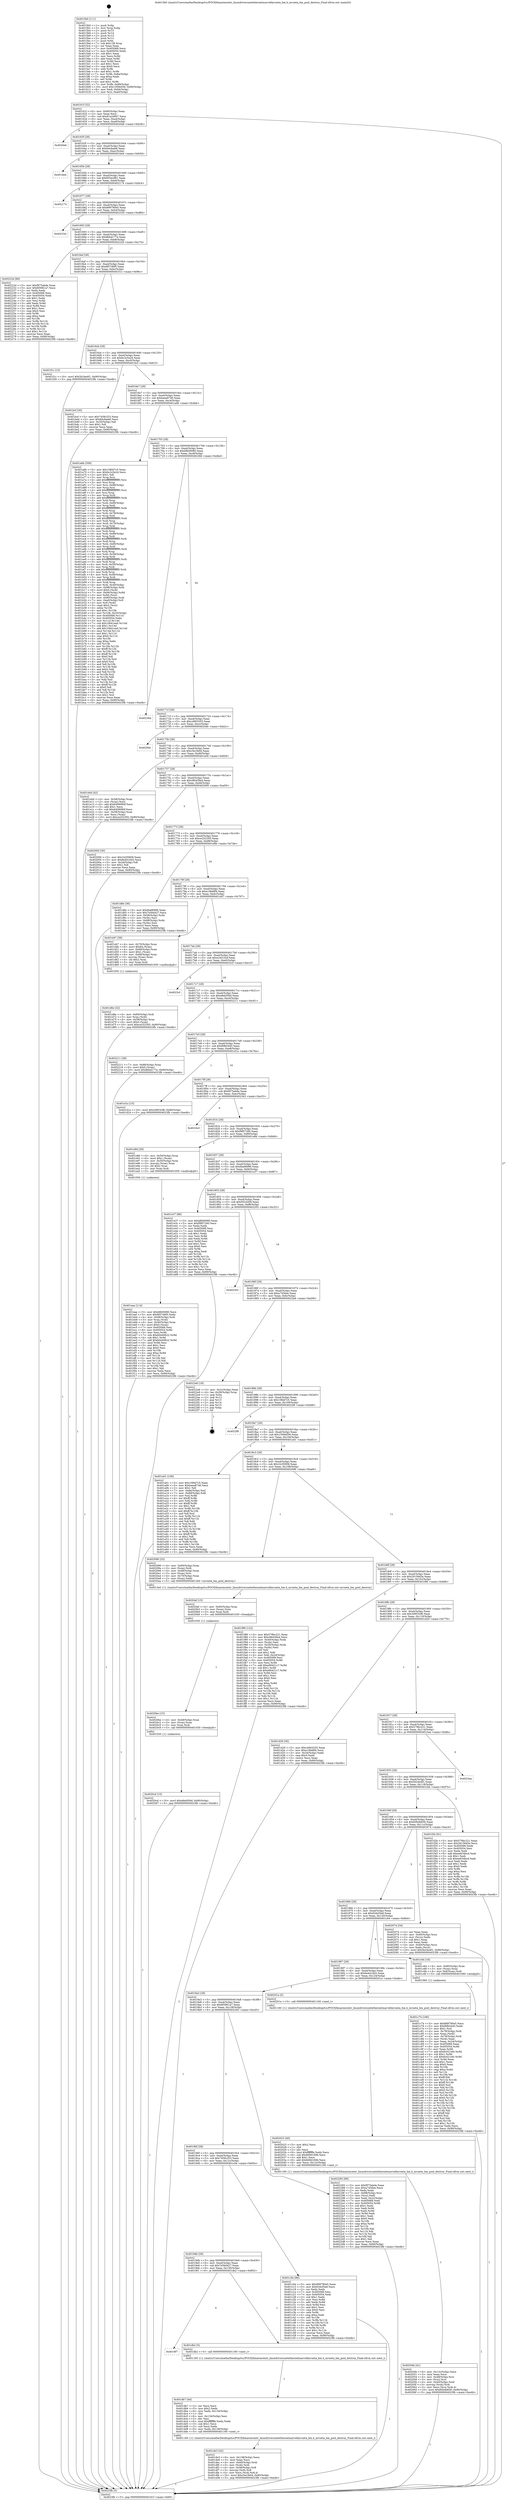 digraph "0x4015b0" {
  label = "0x4015b0 (/mnt/c/Users/mathe/Desktop/tcc/POCII/binaries/extr_linuxdriversnetethernetmarvellmvneta_bm.h_mvneta_bm_pool_destroy_Final-ollvm.out::main(0))"
  labelloc = "t"
  node[shape=record]

  Entry [label="",width=0.3,height=0.3,shape=circle,fillcolor=black,style=filled]
  "0x40161f" [label="{
     0x40161f [32]\l
     | [instrs]\l
     &nbsp;&nbsp;0x40161f \<+6\>: mov -0x90(%rbp),%eax\l
     &nbsp;&nbsp;0x401625 \<+2\>: mov %eax,%ecx\l
     &nbsp;&nbsp;0x401627 \<+6\>: sub $0x81a2d907,%ecx\l
     &nbsp;&nbsp;0x40162d \<+6\>: mov %eax,-0xa4(%rbp)\l
     &nbsp;&nbsp;0x401633 \<+6\>: mov %ecx,-0xa8(%rbp)\l
     &nbsp;&nbsp;0x401639 \<+6\>: je 00000000004020eb \<main+0xb3b\>\l
  }"]
  "0x4020eb" [label="{
     0x4020eb\l
  }", style=dashed]
  "0x40163f" [label="{
     0x40163f [28]\l
     | [instrs]\l
     &nbsp;&nbsp;0x40163f \<+5\>: jmp 0000000000401644 \<main+0x94\>\l
     &nbsp;&nbsp;0x401644 \<+6\>: mov -0xa4(%rbp),%eax\l
     &nbsp;&nbsp;0x40164a \<+5\>: sub $0x84cfaab6,%eax\l
     &nbsp;&nbsp;0x40164f \<+6\>: mov %eax,-0xac(%rbp)\l
     &nbsp;&nbsp;0x401655 \<+6\>: je 0000000000401bed \<main+0x63d\>\l
  }"]
  Exit [label="",width=0.3,height=0.3,shape=circle,fillcolor=black,style=filled,peripheries=2]
  "0x401bed" [label="{
     0x401bed\l
  }", style=dashed]
  "0x40165b" [label="{
     0x40165b [28]\l
     | [instrs]\l
     &nbsp;&nbsp;0x40165b \<+5\>: jmp 0000000000401660 \<main+0xb0\>\l
     &nbsp;&nbsp;0x401660 \<+6\>: mov -0xa4(%rbp),%eax\l
     &nbsp;&nbsp;0x401666 \<+5\>: sub $0x855ec861,%eax\l
     &nbsp;&nbsp;0x40166b \<+6\>: mov %eax,-0xb0(%rbp)\l
     &nbsp;&nbsp;0x401671 \<+6\>: je 0000000000402174 \<main+0xbc4\>\l
  }"]
  "0x4020cd" [label="{
     0x4020cd [15]\l
     | [instrs]\l
     &nbsp;&nbsp;0x4020cd \<+10\>: movl $0xefeb056d,-0x90(%rbp)\l
     &nbsp;&nbsp;0x4020d7 \<+5\>: jmp 00000000004023fb \<main+0xe4b\>\l
  }"]
  "0x402174" [label="{
     0x402174\l
  }", style=dashed]
  "0x401677" [label="{
     0x401677 [28]\l
     | [instrs]\l
     &nbsp;&nbsp;0x401677 \<+5\>: jmp 000000000040167c \<main+0xcc\>\l
     &nbsp;&nbsp;0x40167c \<+6\>: mov -0xa4(%rbp),%eax\l
     &nbsp;&nbsp;0x401682 \<+5\>: sub $0x899780e5,%eax\l
     &nbsp;&nbsp;0x401687 \<+6\>: mov %eax,-0xb4(%rbp)\l
     &nbsp;&nbsp;0x40168d \<+6\>: je 000000000040233d \<main+0xd8d\>\l
  }"]
  "0x4020be" [label="{
     0x4020be [15]\l
     | [instrs]\l
     &nbsp;&nbsp;0x4020be \<+4\>: mov -0x48(%rbp),%rax\l
     &nbsp;&nbsp;0x4020c2 \<+3\>: mov (%rax),%rax\l
     &nbsp;&nbsp;0x4020c5 \<+3\>: mov %rax,%rdi\l
     &nbsp;&nbsp;0x4020c8 \<+5\>: call 0000000000401030 \<free@plt\>\l
     | [calls]\l
     &nbsp;&nbsp;0x401030 \{1\} (unknown)\l
  }"]
  "0x40233d" [label="{
     0x40233d\l
  }", style=dashed]
  "0x401693" [label="{
     0x401693 [28]\l
     | [instrs]\l
     &nbsp;&nbsp;0x401693 \<+5\>: jmp 0000000000401698 \<main+0xe8\>\l
     &nbsp;&nbsp;0x401698 \<+6\>: mov -0xa4(%rbp),%eax\l
     &nbsp;&nbsp;0x40169e \<+5\>: sub $0x8bbd177e,%eax\l
     &nbsp;&nbsp;0x4016a3 \<+6\>: mov %eax,-0xb8(%rbp)\l
     &nbsp;&nbsp;0x4016a9 \<+6\>: je 000000000040222d \<main+0xc7d\>\l
  }"]
  "0x4020af" [label="{
     0x4020af [15]\l
     | [instrs]\l
     &nbsp;&nbsp;0x4020af \<+4\>: mov -0x60(%rbp),%rax\l
     &nbsp;&nbsp;0x4020b3 \<+3\>: mov (%rax),%rax\l
     &nbsp;&nbsp;0x4020b6 \<+3\>: mov %rax,%rdi\l
     &nbsp;&nbsp;0x4020b9 \<+5\>: call 0000000000401030 \<free@plt\>\l
     | [calls]\l
     &nbsp;&nbsp;0x401030 \{1\} (unknown)\l
  }"]
  "0x40222d" [label="{
     0x40222d [86]\l
     | [instrs]\l
     &nbsp;&nbsp;0x40222d \<+5\>: mov $0xf975abde,%eax\l
     &nbsp;&nbsp;0x402232 \<+5\>: mov $0x6f3961a7,%ecx\l
     &nbsp;&nbsp;0x402237 \<+2\>: xor %edx,%edx\l
     &nbsp;&nbsp;0x402239 \<+7\>: mov 0x405068,%esi\l
     &nbsp;&nbsp;0x402240 \<+7\>: mov 0x405054,%edi\l
     &nbsp;&nbsp;0x402247 \<+3\>: sub $0x1,%edx\l
     &nbsp;&nbsp;0x40224a \<+3\>: mov %esi,%r8d\l
     &nbsp;&nbsp;0x40224d \<+3\>: add %edx,%r8d\l
     &nbsp;&nbsp;0x402250 \<+4\>: imul %r8d,%esi\l
     &nbsp;&nbsp;0x402254 \<+3\>: and $0x1,%esi\l
     &nbsp;&nbsp;0x402257 \<+3\>: cmp $0x0,%esi\l
     &nbsp;&nbsp;0x40225a \<+4\>: sete %r9b\l
     &nbsp;&nbsp;0x40225e \<+3\>: cmp $0xa,%edi\l
     &nbsp;&nbsp;0x402261 \<+4\>: setl %r10b\l
     &nbsp;&nbsp;0x402265 \<+3\>: mov %r9b,%r11b\l
     &nbsp;&nbsp;0x402268 \<+3\>: and %r10b,%r11b\l
     &nbsp;&nbsp;0x40226b \<+3\>: xor %r10b,%r9b\l
     &nbsp;&nbsp;0x40226e \<+3\>: or %r9b,%r11b\l
     &nbsp;&nbsp;0x402271 \<+4\>: test $0x1,%r11b\l
     &nbsp;&nbsp;0x402275 \<+3\>: cmovne %ecx,%eax\l
     &nbsp;&nbsp;0x402278 \<+6\>: mov %eax,-0x90(%rbp)\l
     &nbsp;&nbsp;0x40227e \<+5\>: jmp 00000000004023fb \<main+0xe4b\>\l
  }"]
  "0x4016af" [label="{
     0x4016af [28]\l
     | [instrs]\l
     &nbsp;&nbsp;0x4016af \<+5\>: jmp 00000000004016b4 \<main+0x104\>\l
     &nbsp;&nbsp;0x4016b4 \<+6\>: mov -0xa4(%rbp),%eax\l
     &nbsp;&nbsp;0x4016ba \<+5\>: sub $0x8f37d6f5,%eax\l
     &nbsp;&nbsp;0x4016bf \<+6\>: mov %eax,-0xbc(%rbp)\l
     &nbsp;&nbsp;0x4016c5 \<+6\>: je 0000000000401f1c \<main+0x96c\>\l
  }"]
  "0x40204b" [label="{
     0x40204b [41]\l
     | [instrs]\l
     &nbsp;&nbsp;0x40204b \<+6\>: mov -0x13c(%rbp),%ecx\l
     &nbsp;&nbsp;0x402051 \<+3\>: imul %eax,%ecx\l
     &nbsp;&nbsp;0x402054 \<+4\>: mov -0x48(%rbp),%rsi\l
     &nbsp;&nbsp;0x402058 \<+3\>: mov (%rsi),%rsi\l
     &nbsp;&nbsp;0x40205b \<+4\>: mov -0x40(%rbp),%rdi\l
     &nbsp;&nbsp;0x40205f \<+3\>: movslq (%rdi),%rdi\l
     &nbsp;&nbsp;0x402062 \<+3\>: mov %ecx,(%rsi,%rdi,4)\l
     &nbsp;&nbsp;0x402065 \<+10\>: movl $0x60b4b656,-0x90(%rbp)\l
     &nbsp;&nbsp;0x40206f \<+5\>: jmp 00000000004023fb \<main+0xe4b\>\l
  }"]
  "0x401f1c" [label="{
     0x401f1c [15]\l
     | [instrs]\l
     &nbsp;&nbsp;0x401f1c \<+10\>: movl $0x5b24e4f1,-0x90(%rbp)\l
     &nbsp;&nbsp;0x401f26 \<+5\>: jmp 00000000004023fb \<main+0xe4b\>\l
  }"]
  "0x4016cb" [label="{
     0x4016cb [28]\l
     | [instrs]\l
     &nbsp;&nbsp;0x4016cb \<+5\>: jmp 00000000004016d0 \<main+0x120\>\l
     &nbsp;&nbsp;0x4016d0 \<+6\>: mov -0xa4(%rbp),%eax\l
     &nbsp;&nbsp;0x4016d6 \<+5\>: sub $0xbc2c5e24,%eax\l
     &nbsp;&nbsp;0x4016db \<+6\>: mov %eax,-0xc0(%rbp)\l
     &nbsp;&nbsp;0x4016e1 \<+6\>: je 0000000000401bcf \<main+0x61f\>\l
  }"]
  "0x402023" [label="{
     0x402023 [40]\l
     | [instrs]\l
     &nbsp;&nbsp;0x402023 \<+5\>: mov $0x2,%ecx\l
     &nbsp;&nbsp;0x402028 \<+1\>: cltd\l
     &nbsp;&nbsp;0x402029 \<+2\>: idiv %ecx\l
     &nbsp;&nbsp;0x40202b \<+6\>: imul $0xfffffffe,%edx,%ecx\l
     &nbsp;&nbsp;0x402031 \<+6\>: sub $0x8d9d169b,%ecx\l
     &nbsp;&nbsp;0x402037 \<+3\>: add $0x1,%ecx\l
     &nbsp;&nbsp;0x40203a \<+6\>: add $0x8d9d169b,%ecx\l
     &nbsp;&nbsp;0x402040 \<+6\>: mov %ecx,-0x13c(%rbp)\l
     &nbsp;&nbsp;0x402046 \<+5\>: call 0000000000401160 \<next_i\>\l
     | [calls]\l
     &nbsp;&nbsp;0x401160 \{1\} (/mnt/c/Users/mathe/Desktop/tcc/POCII/binaries/extr_linuxdriversnetethernetmarvellmvneta_bm.h_mvneta_bm_pool_destroy_Final-ollvm.out::next_i)\l
  }"]
  "0x401bcf" [label="{
     0x401bcf [30]\l
     | [instrs]\l
     &nbsp;&nbsp;0x401bcf \<+5\>: mov $0x7458c253,%eax\l
     &nbsp;&nbsp;0x401bd4 \<+5\>: mov $0x84cfaab6,%ecx\l
     &nbsp;&nbsp;0x401bd9 \<+3\>: mov -0x35(%rbp),%dl\l
     &nbsp;&nbsp;0x401bdc \<+3\>: test $0x1,%dl\l
     &nbsp;&nbsp;0x401bdf \<+3\>: cmovne %ecx,%eax\l
     &nbsp;&nbsp;0x401be2 \<+6\>: mov %eax,-0x90(%rbp)\l
     &nbsp;&nbsp;0x401be8 \<+5\>: jmp 00000000004023fb \<main+0xe4b\>\l
  }"]
  "0x4016e7" [label="{
     0x4016e7 [28]\l
     | [instrs]\l
     &nbsp;&nbsp;0x4016e7 \<+5\>: jmp 00000000004016ec \<main+0x13c\>\l
     &nbsp;&nbsp;0x4016ec \<+6\>: mov -0xa4(%rbp),%eax\l
     &nbsp;&nbsp;0x4016f2 \<+5\>: sub $0xbeee8746,%eax\l
     &nbsp;&nbsp;0x4016f7 \<+6\>: mov %eax,-0xc4(%rbp)\l
     &nbsp;&nbsp;0x4016fd \<+6\>: je 0000000000401a6b \<main+0x4bb\>\l
  }"]
  "0x401eaa" [label="{
     0x401eaa [114]\l
     | [instrs]\l
     &nbsp;&nbsp;0x401eaa \<+5\>: mov $0xbfb00080,%ecx\l
     &nbsp;&nbsp;0x401eaf \<+5\>: mov $0x8f37d6f5,%edx\l
     &nbsp;&nbsp;0x401eb4 \<+4\>: mov -0x48(%rbp),%rdi\l
     &nbsp;&nbsp;0x401eb8 \<+3\>: mov %rax,(%rdi)\l
     &nbsp;&nbsp;0x401ebb \<+4\>: mov -0x40(%rbp),%rax\l
     &nbsp;&nbsp;0x401ebf \<+6\>: movl $0x0,(%rax)\l
     &nbsp;&nbsp;0x401ec5 \<+7\>: mov 0x405068,%esi\l
     &nbsp;&nbsp;0x401ecc \<+8\>: mov 0x405054,%r8d\l
     &nbsp;&nbsp;0x401ed4 \<+3\>: mov %esi,%r9d\l
     &nbsp;&nbsp;0x401ed7 \<+7\>: sub $0xb0440622,%r9d\l
     &nbsp;&nbsp;0x401ede \<+4\>: sub $0x1,%r9d\l
     &nbsp;&nbsp;0x401ee2 \<+7\>: add $0xb0440622,%r9d\l
     &nbsp;&nbsp;0x401ee9 \<+4\>: imul %r9d,%esi\l
     &nbsp;&nbsp;0x401eed \<+3\>: and $0x1,%esi\l
     &nbsp;&nbsp;0x401ef0 \<+3\>: cmp $0x0,%esi\l
     &nbsp;&nbsp;0x401ef3 \<+4\>: sete %r10b\l
     &nbsp;&nbsp;0x401ef7 \<+4\>: cmp $0xa,%r8d\l
     &nbsp;&nbsp;0x401efb \<+4\>: setl %r11b\l
     &nbsp;&nbsp;0x401eff \<+3\>: mov %r10b,%bl\l
     &nbsp;&nbsp;0x401f02 \<+3\>: and %r11b,%bl\l
     &nbsp;&nbsp;0x401f05 \<+3\>: xor %r11b,%r10b\l
     &nbsp;&nbsp;0x401f08 \<+3\>: or %r10b,%bl\l
     &nbsp;&nbsp;0x401f0b \<+3\>: test $0x1,%bl\l
     &nbsp;&nbsp;0x401f0e \<+3\>: cmovne %edx,%ecx\l
     &nbsp;&nbsp;0x401f11 \<+6\>: mov %ecx,-0x90(%rbp)\l
     &nbsp;&nbsp;0x401f17 \<+5\>: jmp 00000000004023fb \<main+0xe4b\>\l
  }"]
  "0x401a6b" [label="{
     0x401a6b [356]\l
     | [instrs]\l
     &nbsp;&nbsp;0x401a6b \<+5\>: mov $0x10fdd7c5,%eax\l
     &nbsp;&nbsp;0x401a70 \<+5\>: mov $0xbc2c5e24,%ecx\l
     &nbsp;&nbsp;0x401a75 \<+2\>: mov $0x1,%dl\l
     &nbsp;&nbsp;0x401a77 \<+3\>: mov %rsp,%rsi\l
     &nbsp;&nbsp;0x401a7a \<+4\>: add $0xfffffffffffffff0,%rsi\l
     &nbsp;&nbsp;0x401a7e \<+3\>: mov %rsi,%rsp\l
     &nbsp;&nbsp;0x401a81 \<+7\>: mov %rsi,-0x88(%rbp)\l
     &nbsp;&nbsp;0x401a88 \<+3\>: mov %rsp,%rsi\l
     &nbsp;&nbsp;0x401a8b \<+4\>: add $0xfffffffffffffff0,%rsi\l
     &nbsp;&nbsp;0x401a8f \<+3\>: mov %rsi,%rsp\l
     &nbsp;&nbsp;0x401a92 \<+3\>: mov %rsp,%rdi\l
     &nbsp;&nbsp;0x401a95 \<+4\>: add $0xfffffffffffffff0,%rdi\l
     &nbsp;&nbsp;0x401a99 \<+3\>: mov %rdi,%rsp\l
     &nbsp;&nbsp;0x401a9c \<+4\>: mov %rdi,-0x80(%rbp)\l
     &nbsp;&nbsp;0x401aa0 \<+3\>: mov %rsp,%rdi\l
     &nbsp;&nbsp;0x401aa3 \<+4\>: add $0xfffffffffffffff0,%rdi\l
     &nbsp;&nbsp;0x401aa7 \<+3\>: mov %rdi,%rsp\l
     &nbsp;&nbsp;0x401aaa \<+4\>: mov %rdi,-0x78(%rbp)\l
     &nbsp;&nbsp;0x401aae \<+3\>: mov %rsp,%rdi\l
     &nbsp;&nbsp;0x401ab1 \<+4\>: add $0xfffffffffffffff0,%rdi\l
     &nbsp;&nbsp;0x401ab5 \<+3\>: mov %rdi,%rsp\l
     &nbsp;&nbsp;0x401ab8 \<+4\>: mov %rdi,-0x70(%rbp)\l
     &nbsp;&nbsp;0x401abc \<+3\>: mov %rsp,%rdi\l
     &nbsp;&nbsp;0x401abf \<+4\>: add $0xfffffffffffffff0,%rdi\l
     &nbsp;&nbsp;0x401ac3 \<+3\>: mov %rdi,%rsp\l
     &nbsp;&nbsp;0x401ac6 \<+4\>: mov %rdi,-0x68(%rbp)\l
     &nbsp;&nbsp;0x401aca \<+3\>: mov %rsp,%rdi\l
     &nbsp;&nbsp;0x401acd \<+4\>: add $0xfffffffffffffff0,%rdi\l
     &nbsp;&nbsp;0x401ad1 \<+3\>: mov %rdi,%rsp\l
     &nbsp;&nbsp;0x401ad4 \<+4\>: mov %rdi,-0x60(%rbp)\l
     &nbsp;&nbsp;0x401ad8 \<+3\>: mov %rsp,%rdi\l
     &nbsp;&nbsp;0x401adb \<+4\>: add $0xfffffffffffffff0,%rdi\l
     &nbsp;&nbsp;0x401adf \<+3\>: mov %rdi,%rsp\l
     &nbsp;&nbsp;0x401ae2 \<+4\>: mov %rdi,-0x58(%rbp)\l
     &nbsp;&nbsp;0x401ae6 \<+3\>: mov %rsp,%rdi\l
     &nbsp;&nbsp;0x401ae9 \<+4\>: add $0xfffffffffffffff0,%rdi\l
     &nbsp;&nbsp;0x401aed \<+3\>: mov %rdi,%rsp\l
     &nbsp;&nbsp;0x401af0 \<+4\>: mov %rdi,-0x50(%rbp)\l
     &nbsp;&nbsp;0x401af4 \<+3\>: mov %rsp,%rdi\l
     &nbsp;&nbsp;0x401af7 \<+4\>: add $0xfffffffffffffff0,%rdi\l
     &nbsp;&nbsp;0x401afb \<+3\>: mov %rdi,%rsp\l
     &nbsp;&nbsp;0x401afe \<+4\>: mov %rdi,-0x48(%rbp)\l
     &nbsp;&nbsp;0x401b02 \<+3\>: mov %rsp,%rdi\l
     &nbsp;&nbsp;0x401b05 \<+4\>: add $0xfffffffffffffff0,%rdi\l
     &nbsp;&nbsp;0x401b09 \<+3\>: mov %rdi,%rsp\l
     &nbsp;&nbsp;0x401b0c \<+4\>: mov %rdi,-0x40(%rbp)\l
     &nbsp;&nbsp;0x401b10 \<+7\>: mov -0x88(%rbp),%rdi\l
     &nbsp;&nbsp;0x401b17 \<+6\>: movl $0x0,(%rdi)\l
     &nbsp;&nbsp;0x401b1d \<+7\>: mov -0x94(%rbp),%r8d\l
     &nbsp;&nbsp;0x401b24 \<+3\>: mov %r8d,(%rsi)\l
     &nbsp;&nbsp;0x401b27 \<+4\>: mov -0x80(%rbp),%rdi\l
     &nbsp;&nbsp;0x401b2b \<+7\>: mov -0xa0(%rbp),%r9\l
     &nbsp;&nbsp;0x401b32 \<+3\>: mov %r9,(%rdi)\l
     &nbsp;&nbsp;0x401b35 \<+3\>: cmpl $0x2,(%rsi)\l
     &nbsp;&nbsp;0x401b38 \<+4\>: setne %r10b\l
     &nbsp;&nbsp;0x401b3c \<+4\>: and $0x1,%r10b\l
     &nbsp;&nbsp;0x401b40 \<+4\>: mov %r10b,-0x35(%rbp)\l
     &nbsp;&nbsp;0x401b44 \<+8\>: mov 0x405068,%r11d\l
     &nbsp;&nbsp;0x401b4c \<+7\>: mov 0x405054,%ebx\l
     &nbsp;&nbsp;0x401b53 \<+3\>: mov %r11d,%r14d\l
     &nbsp;&nbsp;0x401b56 \<+7\>: sub $0x10641ee0,%r14d\l
     &nbsp;&nbsp;0x401b5d \<+4\>: sub $0x1,%r14d\l
     &nbsp;&nbsp;0x401b61 \<+7\>: add $0x10641ee0,%r14d\l
     &nbsp;&nbsp;0x401b68 \<+4\>: imul %r14d,%r11d\l
     &nbsp;&nbsp;0x401b6c \<+4\>: and $0x1,%r11d\l
     &nbsp;&nbsp;0x401b70 \<+4\>: cmp $0x0,%r11d\l
     &nbsp;&nbsp;0x401b74 \<+4\>: sete %r10b\l
     &nbsp;&nbsp;0x401b78 \<+3\>: cmp $0xa,%ebx\l
     &nbsp;&nbsp;0x401b7b \<+4\>: setl %r15b\l
     &nbsp;&nbsp;0x401b7f \<+3\>: mov %r10b,%r12b\l
     &nbsp;&nbsp;0x401b82 \<+4\>: xor $0xff,%r12b\l
     &nbsp;&nbsp;0x401b86 \<+3\>: mov %r15b,%r13b\l
     &nbsp;&nbsp;0x401b89 \<+4\>: xor $0xff,%r13b\l
     &nbsp;&nbsp;0x401b8d \<+3\>: xor $0x0,%dl\l
     &nbsp;&nbsp;0x401b90 \<+3\>: mov %r12b,%sil\l
     &nbsp;&nbsp;0x401b93 \<+4\>: and $0x0,%sil\l
     &nbsp;&nbsp;0x401b97 \<+3\>: and %dl,%r10b\l
     &nbsp;&nbsp;0x401b9a \<+3\>: mov %r13b,%dil\l
     &nbsp;&nbsp;0x401b9d \<+4\>: and $0x0,%dil\l
     &nbsp;&nbsp;0x401ba1 \<+3\>: and %dl,%r15b\l
     &nbsp;&nbsp;0x401ba4 \<+3\>: or %r10b,%sil\l
     &nbsp;&nbsp;0x401ba7 \<+3\>: or %r15b,%dil\l
     &nbsp;&nbsp;0x401baa \<+3\>: xor %dil,%sil\l
     &nbsp;&nbsp;0x401bad \<+3\>: or %r13b,%r12b\l
     &nbsp;&nbsp;0x401bb0 \<+4\>: xor $0xff,%r12b\l
     &nbsp;&nbsp;0x401bb4 \<+3\>: or $0x0,%dl\l
     &nbsp;&nbsp;0x401bb7 \<+3\>: and %dl,%r12b\l
     &nbsp;&nbsp;0x401bba \<+3\>: or %r12b,%sil\l
     &nbsp;&nbsp;0x401bbd \<+4\>: test $0x1,%sil\l
     &nbsp;&nbsp;0x401bc1 \<+3\>: cmovne %ecx,%eax\l
     &nbsp;&nbsp;0x401bc4 \<+6\>: mov %eax,-0x90(%rbp)\l
     &nbsp;&nbsp;0x401bca \<+5\>: jmp 00000000004023fb \<main+0xe4b\>\l
  }"]
  "0x401703" [label="{
     0x401703 [28]\l
     | [instrs]\l
     &nbsp;&nbsp;0x401703 \<+5\>: jmp 0000000000401708 \<main+0x158\>\l
     &nbsp;&nbsp;0x401708 \<+6\>: mov -0xa4(%rbp),%eax\l
     &nbsp;&nbsp;0x40170e \<+5\>: sub $0xbfb00080,%eax\l
     &nbsp;&nbsp;0x401713 \<+6\>: mov %eax,-0xc8(%rbp)\l
     &nbsp;&nbsp;0x401719 \<+6\>: je 000000000040236d \<main+0xdbd\>\l
  }"]
  "0x401de3" [label="{
     0x401de3 [42]\l
     | [instrs]\l
     &nbsp;&nbsp;0x401de3 \<+6\>: mov -0x138(%rbp),%ecx\l
     &nbsp;&nbsp;0x401de9 \<+3\>: imul %eax,%ecx\l
     &nbsp;&nbsp;0x401dec \<+4\>: mov -0x60(%rbp),%rdi\l
     &nbsp;&nbsp;0x401df0 \<+3\>: mov (%rdi),%rdi\l
     &nbsp;&nbsp;0x401df3 \<+4\>: mov -0x58(%rbp),%r8\l
     &nbsp;&nbsp;0x401df7 \<+3\>: movslq (%r8),%r8\l
     &nbsp;&nbsp;0x401dfa \<+4\>: mov %ecx,(%rdi,%r8,4)\l
     &nbsp;&nbsp;0x401dfe \<+10\>: movl $0xc5e1fe04,-0x90(%rbp)\l
     &nbsp;&nbsp;0x401e08 \<+5\>: jmp 00000000004023fb \<main+0xe4b\>\l
  }"]
  "0x40236d" [label="{
     0x40236d\l
  }", style=dashed]
  "0x40171f" [label="{
     0x40171f [28]\l
     | [instrs]\l
     &nbsp;&nbsp;0x40171f \<+5\>: jmp 0000000000401724 \<main+0x174\>\l
     &nbsp;&nbsp;0x401724 \<+6\>: mov -0xa4(%rbp),%eax\l
     &nbsp;&nbsp;0x40172a \<+5\>: sub $0xc4903255,%eax\l
     &nbsp;&nbsp;0x40172f \<+6\>: mov %eax,-0xcc(%rbp)\l
     &nbsp;&nbsp;0x401735 \<+6\>: je 00000000004020dc \<main+0xb2c\>\l
  }"]
  "0x401db7" [label="{
     0x401db7 [44]\l
     | [instrs]\l
     &nbsp;&nbsp;0x401db7 \<+2\>: xor %ecx,%ecx\l
     &nbsp;&nbsp;0x401db9 \<+5\>: mov $0x2,%edx\l
     &nbsp;&nbsp;0x401dbe \<+6\>: mov %edx,-0x134(%rbp)\l
     &nbsp;&nbsp;0x401dc4 \<+1\>: cltd\l
     &nbsp;&nbsp;0x401dc5 \<+6\>: mov -0x134(%rbp),%esi\l
     &nbsp;&nbsp;0x401dcb \<+2\>: idiv %esi\l
     &nbsp;&nbsp;0x401dcd \<+6\>: imul $0xfffffffe,%edx,%edx\l
     &nbsp;&nbsp;0x401dd3 \<+3\>: sub $0x1,%ecx\l
     &nbsp;&nbsp;0x401dd6 \<+2\>: sub %ecx,%edx\l
     &nbsp;&nbsp;0x401dd8 \<+6\>: mov %edx,-0x138(%rbp)\l
     &nbsp;&nbsp;0x401dde \<+5\>: call 0000000000401160 \<next_i\>\l
     | [calls]\l
     &nbsp;&nbsp;0x401160 \{1\} (/mnt/c/Users/mathe/Desktop/tcc/POCII/binaries/extr_linuxdriversnetethernetmarvellmvneta_bm.h_mvneta_bm_pool_destroy_Final-ollvm.out::next_i)\l
  }"]
  "0x4020dc" [label="{
     0x4020dc\l
  }", style=dashed]
  "0x40173b" [label="{
     0x40173b [28]\l
     | [instrs]\l
     &nbsp;&nbsp;0x40173b \<+5\>: jmp 0000000000401740 \<main+0x190\>\l
     &nbsp;&nbsp;0x401740 \<+6\>: mov -0xa4(%rbp),%eax\l
     &nbsp;&nbsp;0x401746 \<+5\>: sub $0xc5e1fe04,%eax\l
     &nbsp;&nbsp;0x40174b \<+6\>: mov %eax,-0xd0(%rbp)\l
     &nbsp;&nbsp;0x401751 \<+6\>: je 0000000000401e0d \<main+0x85d\>\l
  }"]
  "0x4019f7" [label="{
     0x4019f7\l
  }", style=dashed]
  "0x401e0d" [label="{
     0x401e0d [42]\l
     | [instrs]\l
     &nbsp;&nbsp;0x401e0d \<+4\>: mov -0x58(%rbp),%rax\l
     &nbsp;&nbsp;0x401e11 \<+2\>: mov (%rax),%ecx\l
     &nbsp;&nbsp;0x401e13 \<+6\>: add $0x6409080f,%ecx\l
     &nbsp;&nbsp;0x401e19 \<+3\>: add $0x1,%ecx\l
     &nbsp;&nbsp;0x401e1c \<+6\>: sub $0x6409080f,%ecx\l
     &nbsp;&nbsp;0x401e22 \<+4\>: mov -0x58(%rbp),%rax\l
     &nbsp;&nbsp;0x401e26 \<+2\>: mov %ecx,(%rax)\l
     &nbsp;&nbsp;0x401e28 \<+10\>: movl $0xce252305,-0x90(%rbp)\l
     &nbsp;&nbsp;0x401e32 \<+5\>: jmp 00000000004023fb \<main+0xe4b\>\l
  }"]
  "0x401757" [label="{
     0x401757 [28]\l
     | [instrs]\l
     &nbsp;&nbsp;0x401757 \<+5\>: jmp 000000000040175c \<main+0x1ac\>\l
     &nbsp;&nbsp;0x40175c \<+6\>: mov -0xa4(%rbp),%eax\l
     &nbsp;&nbsp;0x401762 \<+5\>: sub $0xc86439a4,%eax\l
     &nbsp;&nbsp;0x401767 \<+6\>: mov %eax,-0xd4(%rbp)\l
     &nbsp;&nbsp;0x40176d \<+6\>: je 0000000000402000 \<main+0xa50\>\l
  }"]
  "0x401db2" [label="{
     0x401db2 [5]\l
     | [instrs]\l
     &nbsp;&nbsp;0x401db2 \<+5\>: call 0000000000401160 \<next_i\>\l
     | [calls]\l
     &nbsp;&nbsp;0x401160 \{1\} (/mnt/c/Users/mathe/Desktop/tcc/POCII/binaries/extr_linuxdriversnetethernetmarvellmvneta_bm.h_mvneta_bm_pool_destroy_Final-ollvm.out::next_i)\l
  }"]
  "0x402000" [label="{
     0x402000 [30]\l
     | [instrs]\l
     &nbsp;&nbsp;0x402000 \<+5\>: mov $0x1b2f3858,%eax\l
     &nbsp;&nbsp;0x402005 \<+5\>: mov $0x6e441642,%ecx\l
     &nbsp;&nbsp;0x40200a \<+3\>: mov -0x2d(%rbp),%dl\l
     &nbsp;&nbsp;0x40200d \<+3\>: test $0x1,%dl\l
     &nbsp;&nbsp;0x402010 \<+3\>: cmovne %ecx,%eax\l
     &nbsp;&nbsp;0x402013 \<+6\>: mov %eax,-0x90(%rbp)\l
     &nbsp;&nbsp;0x402019 \<+5\>: jmp 00000000004023fb \<main+0xe4b\>\l
  }"]
  "0x401773" [label="{
     0x401773 [28]\l
     | [instrs]\l
     &nbsp;&nbsp;0x401773 \<+5\>: jmp 0000000000401778 \<main+0x1c8\>\l
     &nbsp;&nbsp;0x401778 \<+6\>: mov -0xa4(%rbp),%eax\l
     &nbsp;&nbsp;0x40177e \<+5\>: sub $0xce252305,%eax\l
     &nbsp;&nbsp;0x401783 \<+6\>: mov %eax,-0xd8(%rbp)\l
     &nbsp;&nbsp;0x401789 \<+6\>: je 0000000000401d8e \<main+0x7de\>\l
  }"]
  "0x401d6e" [label="{
     0x401d6e [32]\l
     | [instrs]\l
     &nbsp;&nbsp;0x401d6e \<+4\>: mov -0x60(%rbp),%rdi\l
     &nbsp;&nbsp;0x401d72 \<+3\>: mov %rax,(%rdi)\l
     &nbsp;&nbsp;0x401d75 \<+4\>: mov -0x58(%rbp),%rax\l
     &nbsp;&nbsp;0x401d79 \<+6\>: movl $0x0,(%rax)\l
     &nbsp;&nbsp;0x401d7f \<+10\>: movl $0xce252305,-0x90(%rbp)\l
     &nbsp;&nbsp;0x401d89 \<+5\>: jmp 00000000004023fb \<main+0xe4b\>\l
  }"]
  "0x401d8e" [label="{
     0x401d8e [36]\l
     | [instrs]\l
     &nbsp;&nbsp;0x401d8e \<+5\>: mov $0xfda96996,%eax\l
     &nbsp;&nbsp;0x401d93 \<+5\>: mov $0x7e56d427,%ecx\l
     &nbsp;&nbsp;0x401d98 \<+4\>: mov -0x58(%rbp),%rdx\l
     &nbsp;&nbsp;0x401d9c \<+2\>: mov (%rdx),%esi\l
     &nbsp;&nbsp;0x401d9e \<+4\>: mov -0x68(%rbp),%rdx\l
     &nbsp;&nbsp;0x401da2 \<+2\>: cmp (%rdx),%esi\l
     &nbsp;&nbsp;0x401da4 \<+3\>: cmovl %ecx,%eax\l
     &nbsp;&nbsp;0x401da7 \<+6\>: mov %eax,-0x90(%rbp)\l
     &nbsp;&nbsp;0x401dad \<+5\>: jmp 00000000004023fb \<main+0xe4b\>\l
  }"]
  "0x40178f" [label="{
     0x40178f [28]\l
     | [instrs]\l
     &nbsp;&nbsp;0x40178f \<+5\>: jmp 0000000000401794 \<main+0x1e4\>\l
     &nbsp;&nbsp;0x401794 \<+6\>: mov -0xa4(%rbp),%eax\l
     &nbsp;&nbsp;0x40179a \<+5\>: sub $0xe18bfdf4,%eax\l
     &nbsp;&nbsp;0x40179f \<+6\>: mov %eax,-0xdc(%rbp)\l
     &nbsp;&nbsp;0x4017a5 \<+6\>: je 0000000000401d47 \<main+0x797\>\l
  }"]
  "0x401c74" [label="{
     0x401c74 [166]\l
     | [instrs]\l
     &nbsp;&nbsp;0x401c74 \<+5\>: mov $0x899780e5,%ecx\l
     &nbsp;&nbsp;0x401c79 \<+5\>: mov $0xf0fb5445,%edx\l
     &nbsp;&nbsp;0x401c7e \<+3\>: mov $0x1,%sil\l
     &nbsp;&nbsp;0x401c81 \<+4\>: mov -0x78(%rbp),%rdi\l
     &nbsp;&nbsp;0x401c85 \<+2\>: mov %eax,(%rdi)\l
     &nbsp;&nbsp;0x401c87 \<+4\>: mov -0x78(%rbp),%rdi\l
     &nbsp;&nbsp;0x401c8b \<+2\>: mov (%rdi),%eax\l
     &nbsp;&nbsp;0x401c8d \<+3\>: mov %eax,-0x34(%rbp)\l
     &nbsp;&nbsp;0x401c90 \<+7\>: mov 0x405068,%eax\l
     &nbsp;&nbsp;0x401c97 \<+8\>: mov 0x405054,%r8d\l
     &nbsp;&nbsp;0x401c9f \<+3\>: mov %eax,%r9d\l
     &nbsp;&nbsp;0x401ca2 \<+7\>: add $0x6c021efc,%r9d\l
     &nbsp;&nbsp;0x401ca9 \<+4\>: sub $0x1,%r9d\l
     &nbsp;&nbsp;0x401cad \<+7\>: sub $0x6c021efc,%r9d\l
     &nbsp;&nbsp;0x401cb4 \<+4\>: imul %r9d,%eax\l
     &nbsp;&nbsp;0x401cb8 \<+3\>: and $0x1,%eax\l
     &nbsp;&nbsp;0x401cbb \<+3\>: cmp $0x0,%eax\l
     &nbsp;&nbsp;0x401cbe \<+4\>: sete %r10b\l
     &nbsp;&nbsp;0x401cc2 \<+4\>: cmp $0xa,%r8d\l
     &nbsp;&nbsp;0x401cc6 \<+4\>: setl %r11b\l
     &nbsp;&nbsp;0x401cca \<+3\>: mov %r10b,%bl\l
     &nbsp;&nbsp;0x401ccd \<+3\>: xor $0xff,%bl\l
     &nbsp;&nbsp;0x401cd0 \<+3\>: mov %r11b,%r14b\l
     &nbsp;&nbsp;0x401cd3 \<+4\>: xor $0xff,%r14b\l
     &nbsp;&nbsp;0x401cd7 \<+4\>: xor $0x0,%sil\l
     &nbsp;&nbsp;0x401cdb \<+3\>: mov %bl,%r15b\l
     &nbsp;&nbsp;0x401cde \<+4\>: and $0x0,%r15b\l
     &nbsp;&nbsp;0x401ce2 \<+3\>: and %sil,%r10b\l
     &nbsp;&nbsp;0x401ce5 \<+3\>: mov %r14b,%r12b\l
     &nbsp;&nbsp;0x401ce8 \<+4\>: and $0x0,%r12b\l
     &nbsp;&nbsp;0x401cec \<+3\>: and %sil,%r11b\l
     &nbsp;&nbsp;0x401cef \<+3\>: or %r10b,%r15b\l
     &nbsp;&nbsp;0x401cf2 \<+3\>: or %r11b,%r12b\l
     &nbsp;&nbsp;0x401cf5 \<+3\>: xor %r12b,%r15b\l
     &nbsp;&nbsp;0x401cf8 \<+3\>: or %r14b,%bl\l
     &nbsp;&nbsp;0x401cfb \<+3\>: xor $0xff,%bl\l
     &nbsp;&nbsp;0x401cfe \<+4\>: or $0x0,%sil\l
     &nbsp;&nbsp;0x401d02 \<+3\>: and %sil,%bl\l
     &nbsp;&nbsp;0x401d05 \<+3\>: or %bl,%r15b\l
     &nbsp;&nbsp;0x401d08 \<+4\>: test $0x1,%r15b\l
     &nbsp;&nbsp;0x401d0c \<+3\>: cmovne %edx,%ecx\l
     &nbsp;&nbsp;0x401d0f \<+6\>: mov %ecx,-0x90(%rbp)\l
     &nbsp;&nbsp;0x401d15 \<+5\>: jmp 00000000004023fb \<main+0xe4b\>\l
  }"]
  "0x401d47" [label="{
     0x401d47 [39]\l
     | [instrs]\l
     &nbsp;&nbsp;0x401d47 \<+4\>: mov -0x70(%rbp),%rax\l
     &nbsp;&nbsp;0x401d4b \<+6\>: movl $0x64,(%rax)\l
     &nbsp;&nbsp;0x401d51 \<+4\>: mov -0x68(%rbp),%rax\l
     &nbsp;&nbsp;0x401d55 \<+6\>: movl $0x1,(%rax)\l
     &nbsp;&nbsp;0x401d5b \<+4\>: mov -0x68(%rbp),%rax\l
     &nbsp;&nbsp;0x401d5f \<+3\>: movslq (%rax),%rax\l
     &nbsp;&nbsp;0x401d62 \<+4\>: shl $0x2,%rax\l
     &nbsp;&nbsp;0x401d66 \<+3\>: mov %rax,%rdi\l
     &nbsp;&nbsp;0x401d69 \<+5\>: call 0000000000401050 \<malloc@plt\>\l
     | [calls]\l
     &nbsp;&nbsp;0x401050 \{1\} (unknown)\l
  }"]
  "0x4017ab" [label="{
     0x4017ab [28]\l
     | [instrs]\l
     &nbsp;&nbsp;0x4017ab \<+5\>: jmp 00000000004017b0 \<main+0x200\>\l
     &nbsp;&nbsp;0x4017b0 \<+6\>: mov -0xa4(%rbp),%eax\l
     &nbsp;&nbsp;0x4017b6 \<+5\>: sub $0xe2451bcf,%eax\l
     &nbsp;&nbsp;0x4017bb \<+6\>: mov %eax,-0xe0(%rbp)\l
     &nbsp;&nbsp;0x4017c1 \<+6\>: je 00000000004023cf \<main+0xe1f\>\l
  }"]
  "0x4019db" [label="{
     0x4019db [28]\l
     | [instrs]\l
     &nbsp;&nbsp;0x4019db \<+5\>: jmp 00000000004019e0 \<main+0x430\>\l
     &nbsp;&nbsp;0x4019e0 \<+6\>: mov -0xa4(%rbp),%eax\l
     &nbsp;&nbsp;0x4019e6 \<+5\>: sub $0x7e56d427,%eax\l
     &nbsp;&nbsp;0x4019eb \<+6\>: mov %eax,-0x130(%rbp)\l
     &nbsp;&nbsp;0x4019f1 \<+6\>: je 0000000000401db2 \<main+0x802\>\l
  }"]
  "0x4023cf" [label="{
     0x4023cf\l
  }", style=dashed]
  "0x4017c7" [label="{
     0x4017c7 [28]\l
     | [instrs]\l
     &nbsp;&nbsp;0x4017c7 \<+5\>: jmp 00000000004017cc \<main+0x21c\>\l
     &nbsp;&nbsp;0x4017cc \<+6\>: mov -0xa4(%rbp),%eax\l
     &nbsp;&nbsp;0x4017d2 \<+5\>: sub $0xefeb056d,%eax\l
     &nbsp;&nbsp;0x4017d7 \<+6\>: mov %eax,-0xe4(%rbp)\l
     &nbsp;&nbsp;0x4017dd \<+6\>: je 0000000000402211 \<main+0xc61\>\l
  }"]
  "0x401c0e" [label="{
     0x401c0e [86]\l
     | [instrs]\l
     &nbsp;&nbsp;0x401c0e \<+5\>: mov $0x899780e5,%eax\l
     &nbsp;&nbsp;0x401c13 \<+5\>: mov $0x63dcf3a9,%ecx\l
     &nbsp;&nbsp;0x401c18 \<+2\>: xor %edx,%edx\l
     &nbsp;&nbsp;0x401c1a \<+7\>: mov 0x405068,%esi\l
     &nbsp;&nbsp;0x401c21 \<+7\>: mov 0x405054,%edi\l
     &nbsp;&nbsp;0x401c28 \<+3\>: sub $0x1,%edx\l
     &nbsp;&nbsp;0x401c2b \<+3\>: mov %esi,%r8d\l
     &nbsp;&nbsp;0x401c2e \<+3\>: add %edx,%r8d\l
     &nbsp;&nbsp;0x401c31 \<+4\>: imul %r8d,%esi\l
     &nbsp;&nbsp;0x401c35 \<+3\>: and $0x1,%esi\l
     &nbsp;&nbsp;0x401c38 \<+3\>: cmp $0x0,%esi\l
     &nbsp;&nbsp;0x401c3b \<+4\>: sete %r9b\l
     &nbsp;&nbsp;0x401c3f \<+3\>: cmp $0xa,%edi\l
     &nbsp;&nbsp;0x401c42 \<+4\>: setl %r10b\l
     &nbsp;&nbsp;0x401c46 \<+3\>: mov %r9b,%r11b\l
     &nbsp;&nbsp;0x401c49 \<+3\>: and %r10b,%r11b\l
     &nbsp;&nbsp;0x401c4c \<+3\>: xor %r10b,%r9b\l
     &nbsp;&nbsp;0x401c4f \<+3\>: or %r9b,%r11b\l
     &nbsp;&nbsp;0x401c52 \<+4\>: test $0x1,%r11b\l
     &nbsp;&nbsp;0x401c56 \<+3\>: cmovne %ecx,%eax\l
     &nbsp;&nbsp;0x401c59 \<+6\>: mov %eax,-0x90(%rbp)\l
     &nbsp;&nbsp;0x401c5f \<+5\>: jmp 00000000004023fb \<main+0xe4b\>\l
  }"]
  "0x402211" [label="{
     0x402211 [28]\l
     | [instrs]\l
     &nbsp;&nbsp;0x402211 \<+7\>: mov -0x88(%rbp),%rax\l
     &nbsp;&nbsp;0x402218 \<+6\>: movl $0x0,(%rax)\l
     &nbsp;&nbsp;0x40221e \<+10\>: movl $0x8bbd177e,-0x90(%rbp)\l
     &nbsp;&nbsp;0x402228 \<+5\>: jmp 00000000004023fb \<main+0xe4b\>\l
  }"]
  "0x4017e3" [label="{
     0x4017e3 [28]\l
     | [instrs]\l
     &nbsp;&nbsp;0x4017e3 \<+5\>: jmp 00000000004017e8 \<main+0x238\>\l
     &nbsp;&nbsp;0x4017e8 \<+6\>: mov -0xa4(%rbp),%eax\l
     &nbsp;&nbsp;0x4017ee \<+5\>: sub $0xf0fb5445,%eax\l
     &nbsp;&nbsp;0x4017f3 \<+6\>: mov %eax,-0xe8(%rbp)\l
     &nbsp;&nbsp;0x4017f9 \<+6\>: je 0000000000401d1a \<main+0x76a\>\l
  }"]
  "0x4019bf" [label="{
     0x4019bf [28]\l
     | [instrs]\l
     &nbsp;&nbsp;0x4019bf \<+5\>: jmp 00000000004019c4 \<main+0x414\>\l
     &nbsp;&nbsp;0x4019c4 \<+6\>: mov -0xa4(%rbp),%eax\l
     &nbsp;&nbsp;0x4019ca \<+5\>: sub $0x7458c253,%eax\l
     &nbsp;&nbsp;0x4019cf \<+6\>: mov %eax,-0x12c(%rbp)\l
     &nbsp;&nbsp;0x4019d5 \<+6\>: je 0000000000401c0e \<main+0x65e\>\l
  }"]
  "0x401d1a" [label="{
     0x401d1a [15]\l
     | [instrs]\l
     &nbsp;&nbsp;0x401d1a \<+10\>: movl $0x3d953cf6,-0x90(%rbp)\l
     &nbsp;&nbsp;0x401d24 \<+5\>: jmp 00000000004023fb \<main+0xe4b\>\l
  }"]
  "0x4017ff" [label="{
     0x4017ff [28]\l
     | [instrs]\l
     &nbsp;&nbsp;0x4017ff \<+5\>: jmp 0000000000401804 \<main+0x254\>\l
     &nbsp;&nbsp;0x401804 \<+6\>: mov -0xa4(%rbp),%eax\l
     &nbsp;&nbsp;0x40180a \<+5\>: sub $0xf975abde,%eax\l
     &nbsp;&nbsp;0x40180f \<+6\>: mov %eax,-0xec(%rbp)\l
     &nbsp;&nbsp;0x401815 \<+6\>: je 00000000004023e3 \<main+0xe33\>\l
  }"]
  "0x402283" [label="{
     0x402283 [99]\l
     | [instrs]\l
     &nbsp;&nbsp;0x402283 \<+5\>: mov $0xf975abde,%eax\l
     &nbsp;&nbsp;0x402288 \<+5\>: mov $0xa7456ee,%ecx\l
     &nbsp;&nbsp;0x40228d \<+2\>: xor %edx,%edx\l
     &nbsp;&nbsp;0x40228f \<+7\>: mov -0x88(%rbp),%rsi\l
     &nbsp;&nbsp;0x402296 \<+2\>: mov (%rsi),%edi\l
     &nbsp;&nbsp;0x402298 \<+3\>: mov %edi,-0x2c(%rbp)\l
     &nbsp;&nbsp;0x40229b \<+7\>: mov 0x405068,%edi\l
     &nbsp;&nbsp;0x4022a2 \<+8\>: mov 0x405054,%r8d\l
     &nbsp;&nbsp;0x4022aa \<+3\>: sub $0x1,%edx\l
     &nbsp;&nbsp;0x4022ad \<+3\>: mov %edi,%r9d\l
     &nbsp;&nbsp;0x4022b0 \<+3\>: add %edx,%r9d\l
     &nbsp;&nbsp;0x4022b3 \<+4\>: imul %r9d,%edi\l
     &nbsp;&nbsp;0x4022b7 \<+3\>: and $0x1,%edi\l
     &nbsp;&nbsp;0x4022ba \<+3\>: cmp $0x0,%edi\l
     &nbsp;&nbsp;0x4022bd \<+4\>: sete %r10b\l
     &nbsp;&nbsp;0x4022c1 \<+4\>: cmp $0xa,%r8d\l
     &nbsp;&nbsp;0x4022c5 \<+4\>: setl %r11b\l
     &nbsp;&nbsp;0x4022c9 \<+3\>: mov %r10b,%bl\l
     &nbsp;&nbsp;0x4022cc \<+3\>: and %r11b,%bl\l
     &nbsp;&nbsp;0x4022cf \<+3\>: xor %r11b,%r10b\l
     &nbsp;&nbsp;0x4022d2 \<+3\>: or %r10b,%bl\l
     &nbsp;&nbsp;0x4022d5 \<+3\>: test $0x1,%bl\l
     &nbsp;&nbsp;0x4022d8 \<+3\>: cmovne %ecx,%eax\l
     &nbsp;&nbsp;0x4022db \<+6\>: mov %eax,-0x90(%rbp)\l
     &nbsp;&nbsp;0x4022e1 \<+5\>: jmp 00000000004023fb \<main+0xe4b\>\l
  }"]
  "0x4023e3" [label="{
     0x4023e3\l
  }", style=dashed]
  "0x40181b" [label="{
     0x40181b [28]\l
     | [instrs]\l
     &nbsp;&nbsp;0x40181b \<+5\>: jmp 0000000000401820 \<main+0x270\>\l
     &nbsp;&nbsp;0x401820 \<+6\>: mov -0xa4(%rbp),%eax\l
     &nbsp;&nbsp;0x401826 \<+5\>: sub $0xf9f07260,%eax\l
     &nbsp;&nbsp;0x40182b \<+6\>: mov %eax,-0xf0(%rbp)\l
     &nbsp;&nbsp;0x401831 \<+6\>: je 0000000000401e8d \<main+0x8dd\>\l
  }"]
  "0x4019a3" [label="{
     0x4019a3 [28]\l
     | [instrs]\l
     &nbsp;&nbsp;0x4019a3 \<+5\>: jmp 00000000004019a8 \<main+0x3f8\>\l
     &nbsp;&nbsp;0x4019a8 \<+6\>: mov -0xa4(%rbp),%eax\l
     &nbsp;&nbsp;0x4019ae \<+5\>: sub $0x6f3961a7,%eax\l
     &nbsp;&nbsp;0x4019b3 \<+6\>: mov %eax,-0x128(%rbp)\l
     &nbsp;&nbsp;0x4019b9 \<+6\>: je 0000000000402283 \<main+0xcd3\>\l
  }"]
  "0x401e8d" [label="{
     0x401e8d [29]\l
     | [instrs]\l
     &nbsp;&nbsp;0x401e8d \<+4\>: mov -0x50(%rbp),%rax\l
     &nbsp;&nbsp;0x401e91 \<+6\>: movl $0x1,(%rax)\l
     &nbsp;&nbsp;0x401e97 \<+4\>: mov -0x50(%rbp),%rax\l
     &nbsp;&nbsp;0x401e9b \<+3\>: movslq (%rax),%rax\l
     &nbsp;&nbsp;0x401e9e \<+4\>: shl $0x2,%rax\l
     &nbsp;&nbsp;0x401ea2 \<+3\>: mov %rax,%rdi\l
     &nbsp;&nbsp;0x401ea5 \<+5\>: call 0000000000401050 \<malloc@plt\>\l
     | [calls]\l
     &nbsp;&nbsp;0x401050 \{1\} (unknown)\l
  }"]
  "0x401837" [label="{
     0x401837 [28]\l
     | [instrs]\l
     &nbsp;&nbsp;0x401837 \<+5\>: jmp 000000000040183c \<main+0x28c\>\l
     &nbsp;&nbsp;0x40183c \<+6\>: mov -0xa4(%rbp),%eax\l
     &nbsp;&nbsp;0x401842 \<+5\>: sub $0xfda96996,%eax\l
     &nbsp;&nbsp;0x401847 \<+6\>: mov %eax,-0xf4(%rbp)\l
     &nbsp;&nbsp;0x40184d \<+6\>: je 0000000000401e37 \<main+0x887\>\l
  }"]
  "0x40201e" [label="{
     0x40201e [5]\l
     | [instrs]\l
     &nbsp;&nbsp;0x40201e \<+5\>: call 0000000000401160 \<next_i\>\l
     | [calls]\l
     &nbsp;&nbsp;0x401160 \{1\} (/mnt/c/Users/mathe/Desktop/tcc/POCII/binaries/extr_linuxdriversnetethernetmarvellmvneta_bm.h_mvneta_bm_pool_destroy_Final-ollvm.out::next_i)\l
  }"]
  "0x401e37" [label="{
     0x401e37 [86]\l
     | [instrs]\l
     &nbsp;&nbsp;0x401e37 \<+5\>: mov $0xbfb00080,%eax\l
     &nbsp;&nbsp;0x401e3c \<+5\>: mov $0xf9f07260,%ecx\l
     &nbsp;&nbsp;0x401e41 \<+2\>: xor %edx,%edx\l
     &nbsp;&nbsp;0x401e43 \<+7\>: mov 0x405068,%esi\l
     &nbsp;&nbsp;0x401e4a \<+7\>: mov 0x405054,%edi\l
     &nbsp;&nbsp;0x401e51 \<+3\>: sub $0x1,%edx\l
     &nbsp;&nbsp;0x401e54 \<+3\>: mov %esi,%r8d\l
     &nbsp;&nbsp;0x401e57 \<+3\>: add %edx,%r8d\l
     &nbsp;&nbsp;0x401e5a \<+4\>: imul %r8d,%esi\l
     &nbsp;&nbsp;0x401e5e \<+3\>: and $0x1,%esi\l
     &nbsp;&nbsp;0x401e61 \<+3\>: cmp $0x0,%esi\l
     &nbsp;&nbsp;0x401e64 \<+4\>: sete %r9b\l
     &nbsp;&nbsp;0x401e68 \<+3\>: cmp $0xa,%edi\l
     &nbsp;&nbsp;0x401e6b \<+4\>: setl %r10b\l
     &nbsp;&nbsp;0x401e6f \<+3\>: mov %r9b,%r11b\l
     &nbsp;&nbsp;0x401e72 \<+3\>: and %r10b,%r11b\l
     &nbsp;&nbsp;0x401e75 \<+3\>: xor %r10b,%r9b\l
     &nbsp;&nbsp;0x401e78 \<+3\>: or %r9b,%r11b\l
     &nbsp;&nbsp;0x401e7b \<+4\>: test $0x1,%r11b\l
     &nbsp;&nbsp;0x401e7f \<+3\>: cmovne %ecx,%eax\l
     &nbsp;&nbsp;0x401e82 \<+6\>: mov %eax,-0x90(%rbp)\l
     &nbsp;&nbsp;0x401e88 \<+5\>: jmp 00000000004023fb \<main+0xe4b\>\l
  }"]
  "0x401853" [label="{
     0x401853 [28]\l
     | [instrs]\l
     &nbsp;&nbsp;0x401853 \<+5\>: jmp 0000000000401858 \<main+0x2a8\>\l
     &nbsp;&nbsp;0x401858 \<+6\>: mov -0xa4(%rbp),%eax\l
     &nbsp;&nbsp;0x40185e \<+5\>: sub $0x9522009,%eax\l
     &nbsp;&nbsp;0x401863 \<+6\>: mov %eax,-0xf8(%rbp)\l
     &nbsp;&nbsp;0x401869 \<+6\>: je 0000000000402202 \<main+0xc52\>\l
  }"]
  "0x401987" [label="{
     0x401987 [28]\l
     | [instrs]\l
     &nbsp;&nbsp;0x401987 \<+5\>: jmp 000000000040198c \<main+0x3dc\>\l
     &nbsp;&nbsp;0x40198c \<+6\>: mov -0xa4(%rbp),%eax\l
     &nbsp;&nbsp;0x401992 \<+5\>: sub $0x6e441642,%eax\l
     &nbsp;&nbsp;0x401997 \<+6\>: mov %eax,-0x124(%rbp)\l
     &nbsp;&nbsp;0x40199d \<+6\>: je 000000000040201e \<main+0xa6e\>\l
  }"]
  "0x402202" [label="{
     0x402202\l
  }", style=dashed]
  "0x40186f" [label="{
     0x40186f [28]\l
     | [instrs]\l
     &nbsp;&nbsp;0x40186f \<+5\>: jmp 0000000000401874 \<main+0x2c4\>\l
     &nbsp;&nbsp;0x401874 \<+6\>: mov -0xa4(%rbp),%eax\l
     &nbsp;&nbsp;0x40187a \<+5\>: sub $0xa7456ee,%eax\l
     &nbsp;&nbsp;0x40187f \<+6\>: mov %eax,-0xfc(%rbp)\l
     &nbsp;&nbsp;0x401885 \<+6\>: je 00000000004022e6 \<main+0xd36\>\l
  }"]
  "0x401c64" [label="{
     0x401c64 [16]\l
     | [instrs]\l
     &nbsp;&nbsp;0x401c64 \<+4\>: mov -0x80(%rbp),%rax\l
     &nbsp;&nbsp;0x401c68 \<+3\>: mov (%rax),%rax\l
     &nbsp;&nbsp;0x401c6b \<+4\>: mov 0x8(%rax),%rdi\l
     &nbsp;&nbsp;0x401c6f \<+5\>: call 0000000000401060 \<atoi@plt\>\l
     | [calls]\l
     &nbsp;&nbsp;0x401060 \{1\} (unknown)\l
  }"]
  "0x4022e6" [label="{
     0x4022e6 [18]\l
     | [instrs]\l
     &nbsp;&nbsp;0x4022e6 \<+3\>: mov -0x2c(%rbp),%eax\l
     &nbsp;&nbsp;0x4022e9 \<+4\>: lea -0x28(%rbp),%rsp\l
     &nbsp;&nbsp;0x4022ed \<+1\>: pop %rbx\l
     &nbsp;&nbsp;0x4022ee \<+2\>: pop %r12\l
     &nbsp;&nbsp;0x4022f0 \<+2\>: pop %r13\l
     &nbsp;&nbsp;0x4022f2 \<+2\>: pop %r14\l
     &nbsp;&nbsp;0x4022f4 \<+2\>: pop %r15\l
     &nbsp;&nbsp;0x4022f6 \<+1\>: pop %rbp\l
     &nbsp;&nbsp;0x4022f7 \<+1\>: ret\l
  }"]
  "0x40188b" [label="{
     0x40188b [28]\l
     | [instrs]\l
     &nbsp;&nbsp;0x40188b \<+5\>: jmp 0000000000401890 \<main+0x2e0\>\l
     &nbsp;&nbsp;0x401890 \<+6\>: mov -0xa4(%rbp),%eax\l
     &nbsp;&nbsp;0x401896 \<+5\>: sub $0x10fdd7c5,%eax\l
     &nbsp;&nbsp;0x40189b \<+6\>: mov %eax,-0x100(%rbp)\l
     &nbsp;&nbsp;0x4018a1 \<+6\>: je 00000000004022f8 \<main+0xd48\>\l
  }"]
  "0x40196b" [label="{
     0x40196b [28]\l
     | [instrs]\l
     &nbsp;&nbsp;0x40196b \<+5\>: jmp 0000000000401970 \<main+0x3c0\>\l
     &nbsp;&nbsp;0x401970 \<+6\>: mov -0xa4(%rbp),%eax\l
     &nbsp;&nbsp;0x401976 \<+5\>: sub $0x63dcf3a9,%eax\l
     &nbsp;&nbsp;0x40197b \<+6\>: mov %eax,-0x120(%rbp)\l
     &nbsp;&nbsp;0x401981 \<+6\>: je 0000000000401c64 \<main+0x6b4\>\l
  }"]
  "0x4022f8" [label="{
     0x4022f8\l
  }", style=dashed]
  "0x4018a7" [label="{
     0x4018a7 [28]\l
     | [instrs]\l
     &nbsp;&nbsp;0x4018a7 \<+5\>: jmp 00000000004018ac \<main+0x2fc\>\l
     &nbsp;&nbsp;0x4018ac \<+6\>: mov -0xa4(%rbp),%eax\l
     &nbsp;&nbsp;0x4018b2 \<+5\>: sub $0x1509e056,%eax\l
     &nbsp;&nbsp;0x4018b7 \<+6\>: mov %eax,-0x104(%rbp)\l
     &nbsp;&nbsp;0x4018bd \<+6\>: je 0000000000401a01 \<main+0x451\>\l
  }"]
  "0x402074" [label="{
     0x402074 [34]\l
     | [instrs]\l
     &nbsp;&nbsp;0x402074 \<+2\>: xor %eax,%eax\l
     &nbsp;&nbsp;0x402076 \<+4\>: mov -0x40(%rbp),%rcx\l
     &nbsp;&nbsp;0x40207a \<+2\>: mov (%rcx),%edx\l
     &nbsp;&nbsp;0x40207c \<+3\>: sub $0x1,%eax\l
     &nbsp;&nbsp;0x40207f \<+2\>: sub %eax,%edx\l
     &nbsp;&nbsp;0x402081 \<+4\>: mov -0x40(%rbp),%rcx\l
     &nbsp;&nbsp;0x402085 \<+2\>: mov %edx,(%rcx)\l
     &nbsp;&nbsp;0x402087 \<+10\>: movl $0x5b24e4f1,-0x90(%rbp)\l
     &nbsp;&nbsp;0x402091 \<+5\>: jmp 00000000004023fb \<main+0xe4b\>\l
  }"]
  "0x401a01" [label="{
     0x401a01 [106]\l
     | [instrs]\l
     &nbsp;&nbsp;0x401a01 \<+5\>: mov $0x10fdd7c5,%eax\l
     &nbsp;&nbsp;0x401a06 \<+5\>: mov $0xbeee8746,%ecx\l
     &nbsp;&nbsp;0x401a0b \<+2\>: mov $0x1,%dl\l
     &nbsp;&nbsp;0x401a0d \<+7\>: mov -0x8a(%rbp),%sil\l
     &nbsp;&nbsp;0x401a14 \<+7\>: mov -0x89(%rbp),%dil\l
     &nbsp;&nbsp;0x401a1b \<+3\>: mov %sil,%r8b\l
     &nbsp;&nbsp;0x401a1e \<+4\>: xor $0xff,%r8b\l
     &nbsp;&nbsp;0x401a22 \<+3\>: mov %dil,%r9b\l
     &nbsp;&nbsp;0x401a25 \<+4\>: xor $0xff,%r9b\l
     &nbsp;&nbsp;0x401a29 \<+3\>: xor $0x1,%dl\l
     &nbsp;&nbsp;0x401a2c \<+3\>: mov %r8b,%r10b\l
     &nbsp;&nbsp;0x401a2f \<+4\>: and $0xff,%r10b\l
     &nbsp;&nbsp;0x401a33 \<+3\>: and %dl,%sil\l
     &nbsp;&nbsp;0x401a36 \<+3\>: mov %r9b,%r11b\l
     &nbsp;&nbsp;0x401a39 \<+4\>: and $0xff,%r11b\l
     &nbsp;&nbsp;0x401a3d \<+3\>: and %dl,%dil\l
     &nbsp;&nbsp;0x401a40 \<+3\>: or %sil,%r10b\l
     &nbsp;&nbsp;0x401a43 \<+3\>: or %dil,%r11b\l
     &nbsp;&nbsp;0x401a46 \<+3\>: xor %r11b,%r10b\l
     &nbsp;&nbsp;0x401a49 \<+3\>: or %r9b,%r8b\l
     &nbsp;&nbsp;0x401a4c \<+4\>: xor $0xff,%r8b\l
     &nbsp;&nbsp;0x401a50 \<+3\>: or $0x1,%dl\l
     &nbsp;&nbsp;0x401a53 \<+3\>: and %dl,%r8b\l
     &nbsp;&nbsp;0x401a56 \<+3\>: or %r8b,%r10b\l
     &nbsp;&nbsp;0x401a59 \<+4\>: test $0x1,%r10b\l
     &nbsp;&nbsp;0x401a5d \<+3\>: cmovne %ecx,%eax\l
     &nbsp;&nbsp;0x401a60 \<+6\>: mov %eax,-0x90(%rbp)\l
     &nbsp;&nbsp;0x401a66 \<+5\>: jmp 00000000004023fb \<main+0xe4b\>\l
  }"]
  "0x4018c3" [label="{
     0x4018c3 [28]\l
     | [instrs]\l
     &nbsp;&nbsp;0x4018c3 \<+5\>: jmp 00000000004018c8 \<main+0x318\>\l
     &nbsp;&nbsp;0x4018c8 \<+6\>: mov -0xa4(%rbp),%eax\l
     &nbsp;&nbsp;0x4018ce \<+5\>: sub $0x1b2f3858,%eax\l
     &nbsp;&nbsp;0x4018d3 \<+6\>: mov %eax,-0x108(%rbp)\l
     &nbsp;&nbsp;0x4018d9 \<+6\>: je 0000000000402096 \<main+0xae6\>\l
  }"]
  "0x4023fb" [label="{
     0x4023fb [5]\l
     | [instrs]\l
     &nbsp;&nbsp;0x4023fb \<+5\>: jmp 000000000040161f \<main+0x6f\>\l
  }"]
  "0x4015b0" [label="{
     0x4015b0 [111]\l
     | [instrs]\l
     &nbsp;&nbsp;0x4015b0 \<+1\>: push %rbp\l
     &nbsp;&nbsp;0x4015b1 \<+3\>: mov %rsp,%rbp\l
     &nbsp;&nbsp;0x4015b4 \<+2\>: push %r15\l
     &nbsp;&nbsp;0x4015b6 \<+2\>: push %r14\l
     &nbsp;&nbsp;0x4015b8 \<+2\>: push %r13\l
     &nbsp;&nbsp;0x4015ba \<+2\>: push %r12\l
     &nbsp;&nbsp;0x4015bc \<+1\>: push %rbx\l
     &nbsp;&nbsp;0x4015bd \<+7\>: sub $0x138,%rsp\l
     &nbsp;&nbsp;0x4015c4 \<+2\>: xor %eax,%eax\l
     &nbsp;&nbsp;0x4015c6 \<+7\>: mov 0x405068,%ecx\l
     &nbsp;&nbsp;0x4015cd \<+7\>: mov 0x405054,%edx\l
     &nbsp;&nbsp;0x4015d4 \<+3\>: sub $0x1,%eax\l
     &nbsp;&nbsp;0x4015d7 \<+3\>: mov %ecx,%r8d\l
     &nbsp;&nbsp;0x4015da \<+3\>: add %eax,%r8d\l
     &nbsp;&nbsp;0x4015dd \<+4\>: imul %r8d,%ecx\l
     &nbsp;&nbsp;0x4015e1 \<+3\>: and $0x1,%ecx\l
     &nbsp;&nbsp;0x4015e4 \<+3\>: cmp $0x0,%ecx\l
     &nbsp;&nbsp;0x4015e7 \<+4\>: sete %r9b\l
     &nbsp;&nbsp;0x4015eb \<+4\>: and $0x1,%r9b\l
     &nbsp;&nbsp;0x4015ef \<+7\>: mov %r9b,-0x8a(%rbp)\l
     &nbsp;&nbsp;0x4015f6 \<+3\>: cmp $0xa,%edx\l
     &nbsp;&nbsp;0x4015f9 \<+4\>: setl %r9b\l
     &nbsp;&nbsp;0x4015fd \<+4\>: and $0x1,%r9b\l
     &nbsp;&nbsp;0x401601 \<+7\>: mov %r9b,-0x89(%rbp)\l
     &nbsp;&nbsp;0x401608 \<+10\>: movl $0x1509e056,-0x90(%rbp)\l
     &nbsp;&nbsp;0x401612 \<+6\>: mov %edi,-0x94(%rbp)\l
     &nbsp;&nbsp;0x401618 \<+7\>: mov %rsi,-0xa0(%rbp)\l
  }"]
  "0x40194f" [label="{
     0x40194f [28]\l
     | [instrs]\l
     &nbsp;&nbsp;0x40194f \<+5\>: jmp 0000000000401954 \<main+0x3a4\>\l
     &nbsp;&nbsp;0x401954 \<+6\>: mov -0xa4(%rbp),%eax\l
     &nbsp;&nbsp;0x40195a \<+5\>: sub $0x60b4b656,%eax\l
     &nbsp;&nbsp;0x40195f \<+6\>: mov %eax,-0x11c(%rbp)\l
     &nbsp;&nbsp;0x401965 \<+6\>: je 0000000000402074 \<main+0xac4\>\l
  }"]
  "0x401f2b" [label="{
     0x401f2b [91]\l
     | [instrs]\l
     &nbsp;&nbsp;0x401f2b \<+5\>: mov $0x579bc221,%eax\l
     &nbsp;&nbsp;0x401f30 \<+5\>: mov $0x29156d3e,%ecx\l
     &nbsp;&nbsp;0x401f35 \<+7\>: mov 0x405068,%edx\l
     &nbsp;&nbsp;0x401f3c \<+7\>: mov 0x405054,%esi\l
     &nbsp;&nbsp;0x401f43 \<+2\>: mov %edx,%edi\l
     &nbsp;&nbsp;0x401f45 \<+6\>: add $0xee634bcd,%edi\l
     &nbsp;&nbsp;0x401f4b \<+3\>: sub $0x1,%edi\l
     &nbsp;&nbsp;0x401f4e \<+6\>: sub $0xee634bcd,%edi\l
     &nbsp;&nbsp;0x401f54 \<+3\>: imul %edi,%edx\l
     &nbsp;&nbsp;0x401f57 \<+3\>: and $0x1,%edx\l
     &nbsp;&nbsp;0x401f5a \<+3\>: cmp $0x0,%edx\l
     &nbsp;&nbsp;0x401f5d \<+4\>: sete %r8b\l
     &nbsp;&nbsp;0x401f61 \<+3\>: cmp $0xa,%esi\l
     &nbsp;&nbsp;0x401f64 \<+4\>: setl %r9b\l
     &nbsp;&nbsp;0x401f68 \<+3\>: mov %r8b,%r10b\l
     &nbsp;&nbsp;0x401f6b \<+3\>: and %r9b,%r10b\l
     &nbsp;&nbsp;0x401f6e \<+3\>: xor %r9b,%r8b\l
     &nbsp;&nbsp;0x401f71 \<+3\>: or %r8b,%r10b\l
     &nbsp;&nbsp;0x401f74 \<+4\>: test $0x1,%r10b\l
     &nbsp;&nbsp;0x401f78 \<+3\>: cmovne %ecx,%eax\l
     &nbsp;&nbsp;0x401f7b \<+6\>: mov %eax,-0x90(%rbp)\l
     &nbsp;&nbsp;0x401f81 \<+5\>: jmp 00000000004023fb \<main+0xe4b\>\l
  }"]
  "0x402096" [label="{
     0x402096 [25]\l
     | [instrs]\l
     &nbsp;&nbsp;0x402096 \<+4\>: mov -0x60(%rbp),%rax\l
     &nbsp;&nbsp;0x40209a \<+3\>: mov (%rax),%rdi\l
     &nbsp;&nbsp;0x40209d \<+4\>: mov -0x48(%rbp),%rax\l
     &nbsp;&nbsp;0x4020a1 \<+3\>: mov (%rax),%rsi\l
     &nbsp;&nbsp;0x4020a4 \<+4\>: mov -0x70(%rbp),%rax\l
     &nbsp;&nbsp;0x4020a8 \<+2\>: mov (%rax),%edx\l
     &nbsp;&nbsp;0x4020aa \<+5\>: call 00000000004013e0 \<mvneta_bm_pool_destroy\>\l
     | [calls]\l
     &nbsp;&nbsp;0x4013e0 \{1\} (/mnt/c/Users/mathe/Desktop/tcc/POCII/binaries/extr_linuxdriversnetethernetmarvellmvneta_bm.h_mvneta_bm_pool_destroy_Final-ollvm.out::mvneta_bm_pool_destroy)\l
  }"]
  "0x4018df" [label="{
     0x4018df [28]\l
     | [instrs]\l
     &nbsp;&nbsp;0x4018df \<+5\>: jmp 00000000004018e4 \<main+0x334\>\l
     &nbsp;&nbsp;0x4018e4 \<+6\>: mov -0xa4(%rbp),%eax\l
     &nbsp;&nbsp;0x4018ea \<+5\>: sub $0x29156d3e,%eax\l
     &nbsp;&nbsp;0x4018ef \<+6\>: mov %eax,-0x10c(%rbp)\l
     &nbsp;&nbsp;0x4018f5 \<+6\>: je 0000000000401f86 \<main+0x9d6\>\l
  }"]
  "0x401933" [label="{
     0x401933 [28]\l
     | [instrs]\l
     &nbsp;&nbsp;0x401933 \<+5\>: jmp 0000000000401938 \<main+0x388\>\l
     &nbsp;&nbsp;0x401938 \<+6\>: mov -0xa4(%rbp),%eax\l
     &nbsp;&nbsp;0x40193e \<+5\>: sub $0x5b24e4f1,%eax\l
     &nbsp;&nbsp;0x401943 \<+6\>: mov %eax,-0x118(%rbp)\l
     &nbsp;&nbsp;0x401949 \<+6\>: je 0000000000401f2b \<main+0x97b\>\l
  }"]
  "0x401f86" [label="{
     0x401f86 [122]\l
     | [instrs]\l
     &nbsp;&nbsp;0x401f86 \<+5\>: mov $0x579bc221,%eax\l
     &nbsp;&nbsp;0x401f8b \<+5\>: mov $0xc86439a4,%ecx\l
     &nbsp;&nbsp;0x401f90 \<+4\>: mov -0x40(%rbp),%rdx\l
     &nbsp;&nbsp;0x401f94 \<+2\>: mov (%rdx),%esi\l
     &nbsp;&nbsp;0x401f96 \<+4\>: mov -0x50(%rbp),%rdx\l
     &nbsp;&nbsp;0x401f9a \<+2\>: cmp (%rdx),%esi\l
     &nbsp;&nbsp;0x401f9c \<+4\>: setl %dil\l
     &nbsp;&nbsp;0x401fa0 \<+4\>: and $0x1,%dil\l
     &nbsp;&nbsp;0x401fa4 \<+4\>: mov %dil,-0x2d(%rbp)\l
     &nbsp;&nbsp;0x401fa8 \<+7\>: mov 0x405068,%esi\l
     &nbsp;&nbsp;0x401faf \<+8\>: mov 0x405054,%r8d\l
     &nbsp;&nbsp;0x401fb7 \<+3\>: mov %esi,%r9d\l
     &nbsp;&nbsp;0x401fba \<+7\>: add $0xe90421c7,%r9d\l
     &nbsp;&nbsp;0x401fc1 \<+4\>: sub $0x1,%r9d\l
     &nbsp;&nbsp;0x401fc5 \<+7\>: sub $0xe90421c7,%r9d\l
     &nbsp;&nbsp;0x401fcc \<+4\>: imul %r9d,%esi\l
     &nbsp;&nbsp;0x401fd0 \<+3\>: and $0x1,%esi\l
     &nbsp;&nbsp;0x401fd3 \<+3\>: cmp $0x0,%esi\l
     &nbsp;&nbsp;0x401fd6 \<+4\>: sete %dil\l
     &nbsp;&nbsp;0x401fda \<+4\>: cmp $0xa,%r8d\l
     &nbsp;&nbsp;0x401fde \<+4\>: setl %r10b\l
     &nbsp;&nbsp;0x401fe2 \<+3\>: mov %dil,%r11b\l
     &nbsp;&nbsp;0x401fe5 \<+3\>: and %r10b,%r11b\l
     &nbsp;&nbsp;0x401fe8 \<+3\>: xor %r10b,%dil\l
     &nbsp;&nbsp;0x401feb \<+3\>: or %dil,%r11b\l
     &nbsp;&nbsp;0x401fee \<+4\>: test $0x1,%r11b\l
     &nbsp;&nbsp;0x401ff2 \<+3\>: cmovne %ecx,%eax\l
     &nbsp;&nbsp;0x401ff5 \<+6\>: mov %eax,-0x90(%rbp)\l
     &nbsp;&nbsp;0x401ffb \<+5\>: jmp 00000000004023fb \<main+0xe4b\>\l
  }"]
  "0x4018fb" [label="{
     0x4018fb [28]\l
     | [instrs]\l
     &nbsp;&nbsp;0x4018fb \<+5\>: jmp 0000000000401900 \<main+0x350\>\l
     &nbsp;&nbsp;0x401900 \<+6\>: mov -0xa4(%rbp),%eax\l
     &nbsp;&nbsp;0x401906 \<+5\>: sub $0x3d953cf6,%eax\l
     &nbsp;&nbsp;0x40190b \<+6\>: mov %eax,-0x110(%rbp)\l
     &nbsp;&nbsp;0x401911 \<+6\>: je 0000000000401d29 \<main+0x779\>\l
  }"]
  "0x4023aa" [label="{
     0x4023aa\l
  }", style=dashed]
  "0x401d29" [label="{
     0x401d29 [30]\l
     | [instrs]\l
     &nbsp;&nbsp;0x401d29 \<+5\>: mov $0xc4903255,%eax\l
     &nbsp;&nbsp;0x401d2e \<+5\>: mov $0xe18bfdf4,%ecx\l
     &nbsp;&nbsp;0x401d33 \<+3\>: mov -0x34(%rbp),%edx\l
     &nbsp;&nbsp;0x401d36 \<+3\>: cmp $0x0,%edx\l
     &nbsp;&nbsp;0x401d39 \<+3\>: cmove %ecx,%eax\l
     &nbsp;&nbsp;0x401d3c \<+6\>: mov %eax,-0x90(%rbp)\l
     &nbsp;&nbsp;0x401d42 \<+5\>: jmp 00000000004023fb \<main+0xe4b\>\l
  }"]
  "0x401917" [label="{
     0x401917 [28]\l
     | [instrs]\l
     &nbsp;&nbsp;0x401917 \<+5\>: jmp 000000000040191c \<main+0x36c\>\l
     &nbsp;&nbsp;0x40191c \<+6\>: mov -0xa4(%rbp),%eax\l
     &nbsp;&nbsp;0x401922 \<+5\>: sub $0x579bc221,%eax\l
     &nbsp;&nbsp;0x401927 \<+6\>: mov %eax,-0x114(%rbp)\l
     &nbsp;&nbsp;0x40192d \<+6\>: je 00000000004023aa \<main+0xdfa\>\l
  }"]
  Entry -> "0x4015b0" [label=" 1"]
  "0x40161f" -> "0x4020eb" [label=" 0"]
  "0x40161f" -> "0x40163f" [label=" 28"]
  "0x4022e6" -> Exit [label=" 1"]
  "0x40163f" -> "0x401bed" [label=" 0"]
  "0x40163f" -> "0x40165b" [label=" 28"]
  "0x402283" -> "0x4023fb" [label=" 1"]
  "0x40165b" -> "0x402174" [label=" 0"]
  "0x40165b" -> "0x401677" [label=" 28"]
  "0x40222d" -> "0x4023fb" [label=" 1"]
  "0x401677" -> "0x40233d" [label=" 0"]
  "0x401677" -> "0x401693" [label=" 28"]
  "0x402211" -> "0x4023fb" [label=" 1"]
  "0x401693" -> "0x40222d" [label=" 1"]
  "0x401693" -> "0x4016af" [label=" 27"]
  "0x4020cd" -> "0x4023fb" [label=" 1"]
  "0x4016af" -> "0x401f1c" [label=" 1"]
  "0x4016af" -> "0x4016cb" [label=" 26"]
  "0x4020be" -> "0x4020cd" [label=" 1"]
  "0x4016cb" -> "0x401bcf" [label=" 1"]
  "0x4016cb" -> "0x4016e7" [label=" 25"]
  "0x4020af" -> "0x4020be" [label=" 1"]
  "0x4016e7" -> "0x401a6b" [label=" 1"]
  "0x4016e7" -> "0x401703" [label=" 24"]
  "0x402096" -> "0x4020af" [label=" 1"]
  "0x401703" -> "0x40236d" [label=" 0"]
  "0x401703" -> "0x40171f" [label=" 24"]
  "0x402074" -> "0x4023fb" [label=" 1"]
  "0x40171f" -> "0x4020dc" [label=" 0"]
  "0x40171f" -> "0x40173b" [label=" 24"]
  "0x40204b" -> "0x4023fb" [label=" 1"]
  "0x40173b" -> "0x401e0d" [label=" 1"]
  "0x40173b" -> "0x401757" [label=" 23"]
  "0x402023" -> "0x40204b" [label=" 1"]
  "0x401757" -> "0x402000" [label=" 2"]
  "0x401757" -> "0x401773" [label=" 21"]
  "0x40201e" -> "0x402023" [label=" 1"]
  "0x401773" -> "0x401d8e" [label=" 2"]
  "0x401773" -> "0x40178f" [label=" 19"]
  "0x401f86" -> "0x4023fb" [label=" 2"]
  "0x40178f" -> "0x401d47" [label=" 1"]
  "0x40178f" -> "0x4017ab" [label=" 18"]
  "0x401f2b" -> "0x4023fb" [label=" 2"]
  "0x4017ab" -> "0x4023cf" [label=" 0"]
  "0x4017ab" -> "0x4017c7" [label=" 18"]
  "0x401f1c" -> "0x4023fb" [label=" 1"]
  "0x4017c7" -> "0x402211" [label=" 1"]
  "0x4017c7" -> "0x4017e3" [label=" 17"]
  "0x401eaa" -> "0x4023fb" [label=" 1"]
  "0x4017e3" -> "0x401d1a" [label=" 1"]
  "0x4017e3" -> "0x4017ff" [label=" 16"]
  "0x401e37" -> "0x4023fb" [label=" 1"]
  "0x4017ff" -> "0x4023e3" [label=" 0"]
  "0x4017ff" -> "0x40181b" [label=" 16"]
  "0x401e0d" -> "0x4023fb" [label=" 1"]
  "0x40181b" -> "0x401e8d" [label=" 1"]
  "0x40181b" -> "0x401837" [label=" 15"]
  "0x401db7" -> "0x401de3" [label=" 1"]
  "0x401837" -> "0x401e37" [label=" 1"]
  "0x401837" -> "0x401853" [label=" 14"]
  "0x401db2" -> "0x401db7" [label=" 1"]
  "0x401853" -> "0x402202" [label=" 0"]
  "0x401853" -> "0x40186f" [label=" 14"]
  "0x4019db" -> "0x401db2" [label=" 1"]
  "0x40186f" -> "0x4022e6" [label=" 1"]
  "0x40186f" -> "0x40188b" [label=" 13"]
  "0x402000" -> "0x4023fb" [label=" 2"]
  "0x40188b" -> "0x4022f8" [label=" 0"]
  "0x40188b" -> "0x4018a7" [label=" 13"]
  "0x401d6e" -> "0x4023fb" [label=" 1"]
  "0x4018a7" -> "0x401a01" [label=" 1"]
  "0x4018a7" -> "0x4018c3" [label=" 12"]
  "0x401a01" -> "0x4023fb" [label=" 1"]
  "0x4015b0" -> "0x40161f" [label=" 1"]
  "0x4023fb" -> "0x40161f" [label=" 27"]
  "0x401d47" -> "0x401d6e" [label=" 1"]
  "0x401a6b" -> "0x4023fb" [label=" 1"]
  "0x401bcf" -> "0x4023fb" [label=" 1"]
  "0x401d1a" -> "0x4023fb" [label=" 1"]
  "0x4018c3" -> "0x402096" [label=" 1"]
  "0x4018c3" -> "0x4018df" [label=" 11"]
  "0x401c74" -> "0x4023fb" [label=" 1"]
  "0x4018df" -> "0x401f86" [label=" 2"]
  "0x4018df" -> "0x4018fb" [label=" 9"]
  "0x401c0e" -> "0x4023fb" [label=" 1"]
  "0x4018fb" -> "0x401d29" [label=" 1"]
  "0x4018fb" -> "0x401917" [label=" 8"]
  "0x4019bf" -> "0x4019db" [label=" 1"]
  "0x401917" -> "0x4023aa" [label=" 0"]
  "0x401917" -> "0x401933" [label=" 8"]
  "0x401c64" -> "0x401c74" [label=" 1"]
  "0x401933" -> "0x401f2b" [label=" 2"]
  "0x401933" -> "0x40194f" [label=" 6"]
  "0x401d29" -> "0x4023fb" [label=" 1"]
  "0x40194f" -> "0x402074" [label=" 1"]
  "0x40194f" -> "0x40196b" [label=" 5"]
  "0x401d8e" -> "0x4023fb" [label=" 2"]
  "0x40196b" -> "0x401c64" [label=" 1"]
  "0x40196b" -> "0x401987" [label=" 4"]
  "0x4019db" -> "0x4019f7" [label=" 0"]
  "0x401987" -> "0x40201e" [label=" 1"]
  "0x401987" -> "0x4019a3" [label=" 3"]
  "0x401de3" -> "0x4023fb" [label=" 1"]
  "0x4019a3" -> "0x402283" [label=" 1"]
  "0x4019a3" -> "0x4019bf" [label=" 2"]
  "0x401e8d" -> "0x401eaa" [label=" 1"]
  "0x4019bf" -> "0x401c0e" [label=" 1"]
}
